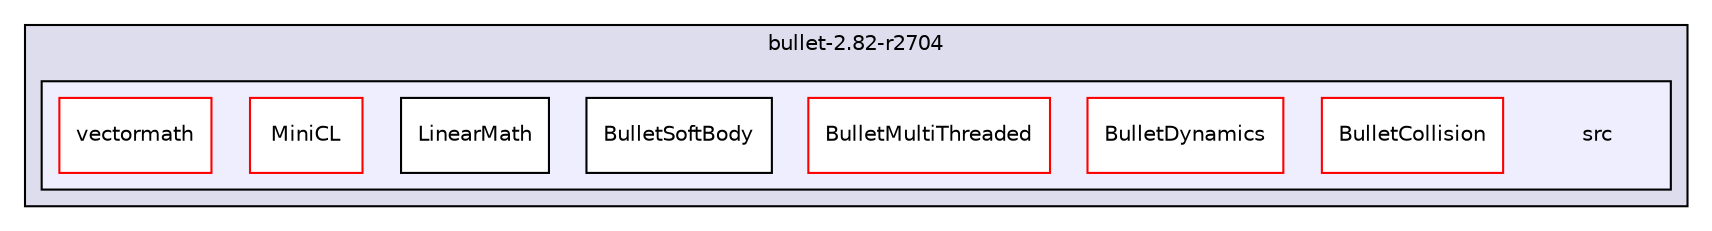 digraph "bullet/bullet-2.82-r2704/src" {
  compound=true
  node [ fontsize="10", fontname="Helvetica"];
  edge [ labelfontsize="10", labelfontname="Helvetica"];
  subgraph clusterdir_2af2a31b807ca3e166acbec98482e371 {
    graph [ bgcolor="#ddddee", pencolor="black", label="bullet-2.82-r2704" fontname="Helvetica", fontsize="10", URL="dir_2af2a31b807ca3e166acbec98482e371.html"]
  subgraph clusterdir_68d7f8ba1985e704f0f5f20dc6f517a7 {
    graph [ bgcolor="#eeeeff", pencolor="black", label="" URL="dir_68d7f8ba1985e704f0f5f20dc6f517a7.html"];
    dir_68d7f8ba1985e704f0f5f20dc6f517a7 [shape=plaintext label="src"];
    dir_169d553c9f6b1b109a900f38b48f3038 [shape=box label="BulletCollision" color="red" fillcolor="white" style="filled" URL="dir_169d553c9f6b1b109a900f38b48f3038.html"];
    dir_af43208036bf704b5e7ab06051c07d0a [shape=box label="BulletDynamics" color="red" fillcolor="white" style="filled" URL="dir_af43208036bf704b5e7ab06051c07d0a.html"];
    dir_e76535f87e8d1e038f7e9e956b8b4a8d [shape=box label="BulletMultiThreaded" color="red" fillcolor="white" style="filled" URL="dir_e76535f87e8d1e038f7e9e956b8b4a8d.html"];
    dir_229a6c764e50102a42baaededc2a79a9 [shape=box label="BulletSoftBody" color="black" fillcolor="white" style="filled" URL="dir_229a6c764e50102a42baaededc2a79a9.html"];
    dir_bca6a50ae5c6a23fc90285f54cc22836 [shape=box label="LinearMath" color="black" fillcolor="white" style="filled" URL="dir_bca6a50ae5c6a23fc90285f54cc22836.html"];
    dir_bab2168879f8f81f580ffc3e986389f8 [shape=box label="MiniCL" color="red" fillcolor="white" style="filled" URL="dir_bab2168879f8f81f580ffc3e986389f8.html"];
    dir_c38dceb2522acbad286a7232f08ab19b [shape=box label="vectormath" color="red" fillcolor="white" style="filled" URL="dir_c38dceb2522acbad286a7232f08ab19b.html"];
  }
  }
}
